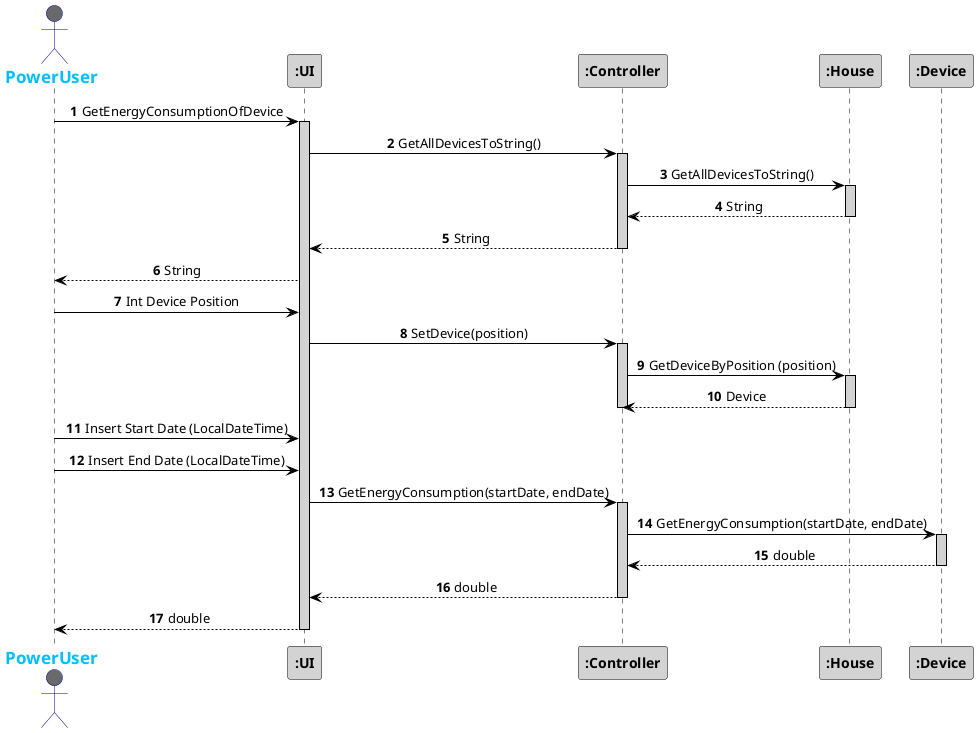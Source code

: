@startuml
skinparam sequenceMessageAlign center
skinparam sequence {
	ArrowColor Black
	ActorBorderColor DarkBlue
	LifeLineBorderColor black
	LifeLineBackgroundColor LightGrey

	ParticipantBorderColor Black
	ParticipantBackgroundColor LightGrey
	ParticipantFontStyle Bold

	ActorBackgroundColor DimGrey
	ActorFontColor DeepSkyBlue
	ActorFontStyle Bold
	ActorFontSize 17
	ActorFontName Aapex
}

autonumber
actor PowerUser
PowerUser -> ":UI": GetEnergyConsumptionOfDevice
activate ":UI"
":UI" -> ":Controller": GetAllDevicesToString()
activate ":Controller"
":Controller" -> ":House": GetAllDevicesToString()
activate ":House"
":Controller" <-- ":House": String
deactivate ":House"
":UI" <-- ":Controller": String
deactivate ":Controller"
PowerUser <-- ":UI": String

PowerUser -> ":UI": Int Device Position
":UI" -> ":Controller": SetDevice(position)
activate ":Controller"
":Controller" -> ":House": GetDeviceByPosition (position)
activate ":House"
":Controller" <-- ":House": Device
deactivate ":House"
deactivate ":Controller"

PowerUser -> ":UI": Insert Start Date (LocalDateTime)
PowerUser -> ":UI": Insert End Date (LocalDateTime)
":UI" -> ":Controller": GetEnergyConsumption(startDate, endDate)
activate ":Controller"
":Controller" -> ":Device": GetEnergyConsumption(startDate, endDate)
activate ":Device"
":Controller" <-- ":Device": double
deactivate ":Device"
":UI" <-- ":Controller": double
deactivate ":Controller"
PowerUser <-- ":UI": double
deactivate ":UI"

@enduml